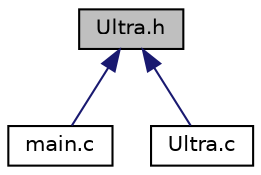 digraph "Ultra.h"
{
  edge [fontname="Helvetica",fontsize="10",labelfontname="Helvetica",labelfontsize="10"];
  node [fontname="Helvetica",fontsize="10",shape=record];
  Node1 [label="Ultra.h",height=0.2,width=0.4,color="black", fillcolor="grey75", style="filled", fontcolor="black"];
  Node1 -> Node2 [dir="back",color="midnightblue",fontsize="10",style="solid"];
  Node2 [label="main.c",height=0.2,width=0.4,color="black", fillcolor="white", style="filled",URL="$main_8c.html"];
  Node1 -> Node3 [dir="back",color="midnightblue",fontsize="10",style="solid"];
  Node3 [label="Ultra.c",height=0.2,width=0.4,color="black", fillcolor="white", style="filled",URL="$_ultra_8c.html"];
}
